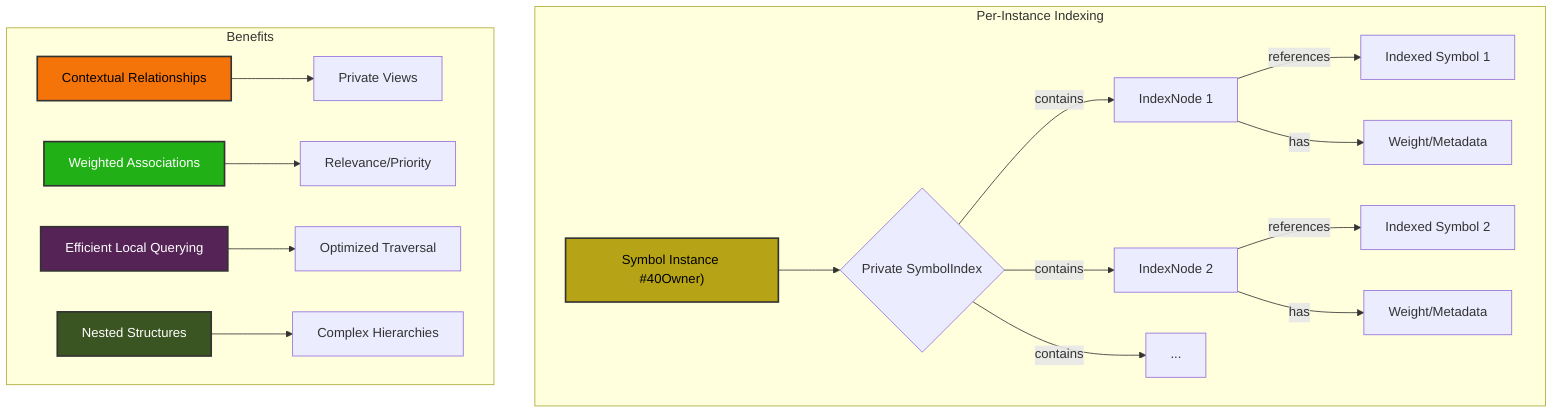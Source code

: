 graph TD
    subgraph "Per-Instance Indexing"
        A[Symbol Instance #40Owner#41;] --> B{Private SymbolIndex};
        B -- "contains" --> C[IndexNode 1];
        B -- "contains" --> D[IndexNode 2];
        B -- "contains" --> E[...];

        C -- "references" --> F[Indexed Symbol 1];
        D -- "references" --> G[Indexed Symbol 2];

        C -- "has" --> C_W[Weight/Metadata];
        D -- "has" --> D_W[Weight/Metadata];
    end

    subgraph "Benefits"
        H[Contextual Relationships] --> I[Private Views];
        J[Weighted Associations] --> K[Relevance/Priority];
        L[Efficient Local Querying] --> M[Optimized Traversal];
        N[Nested Structures] --> O[Complex Hierarchies];
    end
    style N fill:#3a5521,stroke:#333,stroke-width:2px,color:#FFFFFF;

    style A fill:#b6a416,stroke:#333,stroke-width:2px,color:#000000;
    style H fill:#f4740a,stroke:#333,stroke-width:2px,color:#000000;
    style J fill:#21b117,stroke:#333,stroke-width:2px,color:#FFFFFF;
    style L fill:#562357,stroke:#333,stroke-width:2px,color:#FFFFFF;
    style N fill:#3a5521,stroke:#333,stroke-width:2px,color:#FFFFFF;